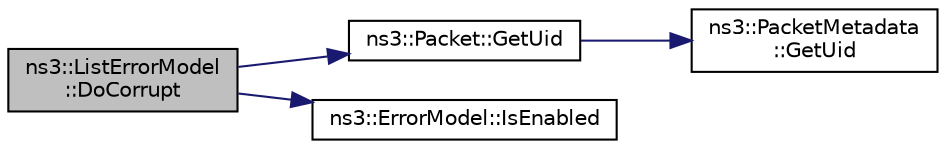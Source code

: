digraph "ns3::ListErrorModel::DoCorrupt"
{
 // LATEX_PDF_SIZE
  edge [fontname="Helvetica",fontsize="10",labelfontname="Helvetica",labelfontsize="10"];
  node [fontname="Helvetica",fontsize="10",shape=record];
  rankdir="LR";
  Node1 [label="ns3::ListErrorModel\l::DoCorrupt",height=0.2,width=0.4,color="black", fillcolor="grey75", style="filled", fontcolor="black",tooltip="Corrupt a packet according to the specified model."];
  Node1 -> Node2 [color="midnightblue",fontsize="10",style="solid",fontname="Helvetica"];
  Node2 [label="ns3::Packet::GetUid",height=0.2,width=0.4,color="black", fillcolor="white", style="filled",URL="$classns3_1_1_packet.html#ab9f0b7e9cf21b7271eda0094e6ff2792",tooltip="Returns the packet's Uid."];
  Node2 -> Node3 [color="midnightblue",fontsize="10",style="solid",fontname="Helvetica"];
  Node3 [label="ns3::PacketMetadata\l::GetUid",height=0.2,width=0.4,color="black", fillcolor="white", style="filled",URL="$classns3_1_1_packet_metadata.html#aff25afa4a4e4304185feaeda79d0415f",tooltip="Get the packet Uid."];
  Node1 -> Node4 [color="midnightblue",fontsize="10",style="solid",fontname="Helvetica"];
  Node4 [label="ns3::ErrorModel::IsEnabled",height=0.2,width=0.4,color="black", fillcolor="white", style="filled",URL="$classns3_1_1_error_model.html#a349f92d8ea3a22711416bd8cf970a127",tooltip=" "];
}

